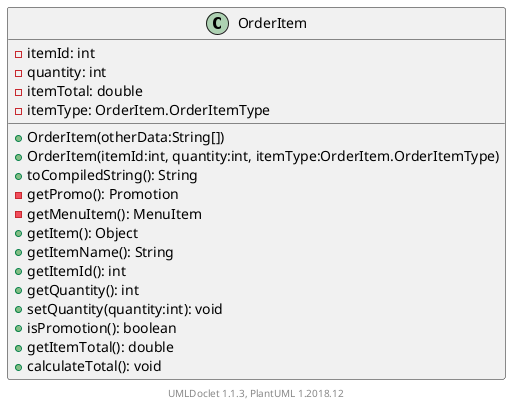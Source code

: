 @startuml

    class OrderItem [[../sg/edu/ntu/scse/cz2002/features/OrderItem.html]] {
        -itemId: int
        -quantity: int
        -itemTotal: double
        -itemType: OrderItem.OrderItemType
        +OrderItem(otherData:String[])
        +OrderItem(itemId:int, quantity:int, itemType:OrderItem.OrderItemType)
        +toCompiledString(): String
        -getPromo(): Promotion
        -getMenuItem(): MenuItem
        +getItem(): Object
        +getItemName(): String
        +getItemId(): int
        +getQuantity(): int
        +setQuantity(quantity:int): void
        +isPromotion(): boolean
        +getItemTotal(): double
        +calculateTotal(): void
    }


    center footer UMLDoclet 1.1.3, PlantUML 1.2018.12
@enduml
